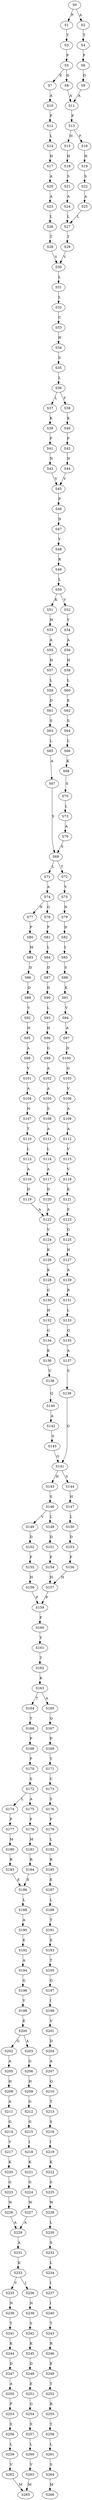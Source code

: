 strict digraph  {
	S0 -> S1 [ label = P ];
	S0 -> S2 [ label = A ];
	S1 -> S3 [ label = T ];
	S2 -> S4 [ label = T ];
	S3 -> S5 [ label = F ];
	S4 -> S6 [ label = F ];
	S5 -> S7 [ label = E ];
	S5 -> S8 [ label = D ];
	S6 -> S9 [ label = D ];
	S7 -> S10 [ label = A ];
	S8 -> S11 [ label = A ];
	S9 -> S11 [ label = A ];
	S10 -> S12 [ label = P ];
	S11 -> S13 [ label = P ];
	S12 -> S14 [ label = L ];
	S13 -> S15 [ label = H ];
	S13 -> S16 [ label = F ];
	S14 -> S17 [ label = H ];
	S15 -> S18 [ label = H ];
	S16 -> S19 [ label = H ];
	S17 -> S20 [ label = A ];
	S18 -> S21 [ label = S ];
	S19 -> S22 [ label = S ];
	S20 -> S23 [ label = A ];
	S21 -> S24 [ label = A ];
	S22 -> S25 [ label = A ];
	S23 -> S26 [ label = L ];
	S24 -> S27 [ label = L ];
	S25 -> S27 [ label = L ];
	S26 -> S28 [ label = T ];
	S27 -> S29 [ label = T ];
	S28 -> S30 [ label = V ];
	S29 -> S30 [ label = V ];
	S30 -> S31 [ label = L ];
	S31 -> S32 [ label = L ];
	S32 -> S33 [ label = C ];
	S33 -> S34 [ label = H ];
	S34 -> S35 [ label = S ];
	S35 -> S36 [ label = L ];
	S36 -> S37 [ label = L ];
	S36 -> S38 [ label = F ];
	S37 -> S39 [ label = K ];
	S38 -> S40 [ label = K ];
	S39 -> S41 [ label = F ];
	S40 -> S42 [ label = F ];
	S41 -> S43 [ label = N ];
	S42 -> S44 [ label = N ];
	S43 -> S45 [ label = V ];
	S44 -> S45 [ label = V ];
	S45 -> S46 [ label = P ];
	S46 -> S47 [ label = D ];
	S47 -> S48 [ label = V ];
	S48 -> S49 [ label = R ];
	S49 -> S50 [ label = L ];
	S50 -> S51 [ label = K ];
	S50 -> S52 [ label = V ];
	S51 -> S53 [ label = H ];
	S52 -> S54 [ label = Y ];
	S53 -> S55 [ label = A ];
	S54 -> S56 [ label = A ];
	S55 -> S57 [ label = H ];
	S56 -> S58 [ label = H ];
	S57 -> S59 [ label = L ];
	S58 -> S60 [ label = L ];
	S59 -> S61 [ label = D ];
	S60 -> S62 [ label = E ];
	S61 -> S63 [ label = S ];
	S62 -> S64 [ label = S ];
	S63 -> S65 [ label = L ];
	S64 -> S66 [ label = L ];
	S65 -> S67 [ label = A ];
	S66 -> S68 [ label = K ];
	S67 -> S69 [ label = S ];
	S68 -> S70 [ label = S ];
	S69 -> S71 [ label = L ];
	S69 -> S72 [ label = T ];
	S70 -> S73 [ label = L ];
	S71 -> S74 [ label = A ];
	S72 -> S75 [ label = V ];
	S73 -> S76 [ label = A ];
	S74 -> S77 [ label = N ];
	S74 -> S78 [ label = G ];
	S75 -> S79 [ label = N ];
	S76 -> S69 [ label = S ];
	S77 -> S80 [ label = P ];
	S78 -> S81 [ label = P ];
	S79 -> S82 [ label = D ];
	S80 -> S83 [ label = M ];
	S81 -> S84 [ label = L ];
	S82 -> S85 [ label = I ];
	S83 -> S86 [ label = D ];
	S84 -> S87 [ label = D ];
	S85 -> S88 [ label = S ];
	S86 -> S89 [ label = D ];
	S87 -> S90 [ label = D ];
	S88 -> S91 [ label = K ];
	S89 -> S92 [ label = V ];
	S90 -> S93 [ label = L ];
	S91 -> S94 [ label = V ];
	S92 -> S95 [ label = H ];
	S93 -> S96 [ label = H ];
	S94 -> S97 [ label = A ];
	S95 -> S98 [ label = A ];
	S96 -> S99 [ label = G ];
	S97 -> S100 [ label = D ];
	S98 -> S101 [ label = V ];
	S99 -> S102 [ label = A ];
	S100 -> S103 [ label = G ];
	S101 -> S104 [ label = A ];
	S102 -> S105 [ label = A ];
	S103 -> S106 [ label = V ];
	S104 -> S107 [ label = N ];
	S105 -> S108 [ label = S ];
	S106 -> S109 [ label = A ];
	S107 -> S110 [ label = T ];
	S108 -> S111 [ label = A ];
	S109 -> S112 [ label = A ];
	S110 -> S113 [ label = L ];
	S111 -> S114 [ label = L ];
	S112 -> S115 [ label = V ];
	S113 -> S116 [ label = A ];
	S114 -> S117 [ label = A ];
	S115 -> S118 [ label = V ];
	S116 -> S119 [ label = D ];
	S117 -> S120 [ label = D ];
	S118 -> S121 [ label = K ];
	S119 -> S122 [ label = A ];
	S120 -> S122 [ label = A ];
	S121 -> S123 [ label = S ];
	S122 -> S124 [ label = V ];
	S123 -> S125 [ label = G ];
	S124 -> S126 [ label = K ];
	S125 -> S127 [ label = H ];
	S126 -> S128 [ label = K ];
	S127 -> S129 [ label = A ];
	S128 -> S130 [ label = G ];
	S129 -> S131 [ label = R ];
	S130 -> S132 [ label = H ];
	S131 -> S133 [ label = L ];
	S132 -> S134 [ label = G ];
	S133 -> S135 [ label = Q ];
	S134 -> S136 [ label = K ];
	S135 -> S137 [ label = A ];
	S136 -> S138 [ label = V ];
	S137 -> S139 [ label = S ];
	S138 -> S140 [ label = Q ];
	S139 -> S141 [ label = G ];
	S140 -> S142 [ label = A ];
	S141 -> S143 [ label = H ];
	S141 -> S144 [ label = S ];
	S142 -> S145 [ label = S ];
	S143 -> S146 [ label = S ];
	S144 -> S147 [ label = H ];
	S145 -> S141 [ label = G ];
	S146 -> S148 [ label = L ];
	S146 -> S149 [ label = V ];
	S147 -> S150 [ label = L ];
	S148 -> S151 [ label = D ];
	S149 -> S152 [ label = D ];
	S150 -> S153 [ label = D ];
	S151 -> S154 [ label = F ];
	S152 -> S155 [ label = F ];
	S153 -> S156 [ label = F ];
	S154 -> S157 [ label = H ];
	S155 -> S158 [ label = H ];
	S156 -> S157 [ label = H ];
	S157 -> S159 [ label = P ];
	S158 -> S159 [ label = P ];
	S159 -> S160 [ label = F ];
	S160 -> S161 [ label = Y ];
	S161 -> S162 [ label = T ];
	S162 -> S163 [ label = K ];
	S163 -> S164 [ label = T ];
	S163 -> S165 [ label = A ];
	S164 -> S166 [ label = T ];
	S165 -> S167 [ label = Q ];
	S166 -> S168 [ label = P ];
	S167 -> S169 [ label = P ];
	S168 -> S170 [ label = F ];
	S169 -> S171 [ label = Y ];
	S170 -> S172 [ label = S ];
	S171 -> S173 [ label = C ];
	S172 -> S174 [ label = L ];
	S172 -> S175 [ label = A ];
	S173 -> S176 [ label = S ];
	S174 -> S177 [ label = F ];
	S175 -> S178 [ label = F ];
	S176 -> S179 [ label = F ];
	S177 -> S180 [ label = M ];
	S178 -> S181 [ label = M ];
	S179 -> S182 [ label = L ];
	S180 -> S183 [ label = R ];
	S181 -> S184 [ label = R ];
	S182 -> S185 [ label = R ];
	S183 -> S186 [ label = E ];
	S184 -> S186 [ label = E ];
	S185 -> S187 [ label = E ];
	S186 -> S188 [ label = L ];
	S187 -> S189 [ label = L ];
	S188 -> S190 [ label = A ];
	S189 -> S191 [ label = T ];
	S190 -> S192 [ label = E ];
	S191 -> S193 [ label = E ];
	S192 -> S194 [ label = A ];
	S193 -> S195 [ label = T ];
	S194 -> S196 [ label = G ];
	S195 -> S197 [ label = G ];
	S196 -> S198 [ label = Y ];
	S197 -> S199 [ label = I ];
	S198 -> S200 [ label = E ];
	S199 -> S201 [ label = V ];
	S200 -> S202 [ label = G ];
	S200 -> S203 [ label = A ];
	S201 -> S204 [ label = D ];
	S202 -> S205 [ label = A ];
	S203 -> S206 [ label = G ];
	S204 -> S207 [ label = A ];
	S205 -> S208 [ label = H ];
	S206 -> S209 [ label = H ];
	S207 -> S210 [ label = Q ];
	S208 -> S211 [ label = A ];
	S209 -> S212 [ label = G ];
	S210 -> S213 [ label = T ];
	S211 -> S214 [ label = G ];
	S212 -> S215 [ label = G ];
	S213 -> S216 [ label = S ];
	S214 -> S217 [ label = V ];
	S215 -> S218 [ label = I ];
	S216 -> S219 [ label = I ];
	S217 -> S220 [ label = K ];
	S218 -> S221 [ label = K ];
	S219 -> S222 [ label = K ];
	S220 -> S223 [ label = G ];
	S221 -> S224 [ label = G ];
	S222 -> S225 [ label = S ];
	S223 -> S226 [ label = W ];
	S224 -> S227 [ label = W ];
	S225 -> S228 [ label = W ];
	S226 -> S229 [ label = A ];
	S227 -> S229 [ label = A ];
	S228 -> S230 [ label = L ];
	S229 -> S231 [ label = A ];
	S230 -> S232 [ label = S ];
	S231 -> S233 [ label = K ];
	S232 -> S234 [ label = L ];
	S233 -> S235 [ label = V ];
	S233 -> S236 [ label = I ];
	S234 -> S237 [ label = I ];
	S235 -> S238 [ label = N ];
	S236 -> S239 [ label = N ];
	S237 -> S240 [ label = I ];
	S238 -> S241 [ label = T ];
	S239 -> S242 [ label = S ];
	S240 -> S243 [ label = T ];
	S241 -> S244 [ label = K ];
	S242 -> S245 [ label = K ];
	S243 -> S246 [ label = R ];
	S244 -> S247 [ label = D ];
	S245 -> S248 [ label = D ];
	S246 -> S249 [ label = E ];
	S247 -> S250 [ label = A ];
	S248 -> S251 [ label = E ];
	S249 -> S252 [ label = T ];
	S250 -> S253 [ label = P ];
	S251 -> S254 [ label = G ];
	S252 -> S255 [ label = R ];
	S253 -> S256 [ label = S ];
	S254 -> S257 [ label = S ];
	S255 -> S258 [ label = T ];
	S256 -> S259 [ label = L ];
	S257 -> S260 [ label = L ];
	S258 -> S261 [ label = L ];
	S259 -> S262 [ label = V ];
	S260 -> S263 [ label = V ];
	S261 -> S264 [ label = S ];
	S262 -> S265 [ label = M ];
	S263 -> S265 [ label = M ];
	S264 -> S266 [ label = M ];
}
